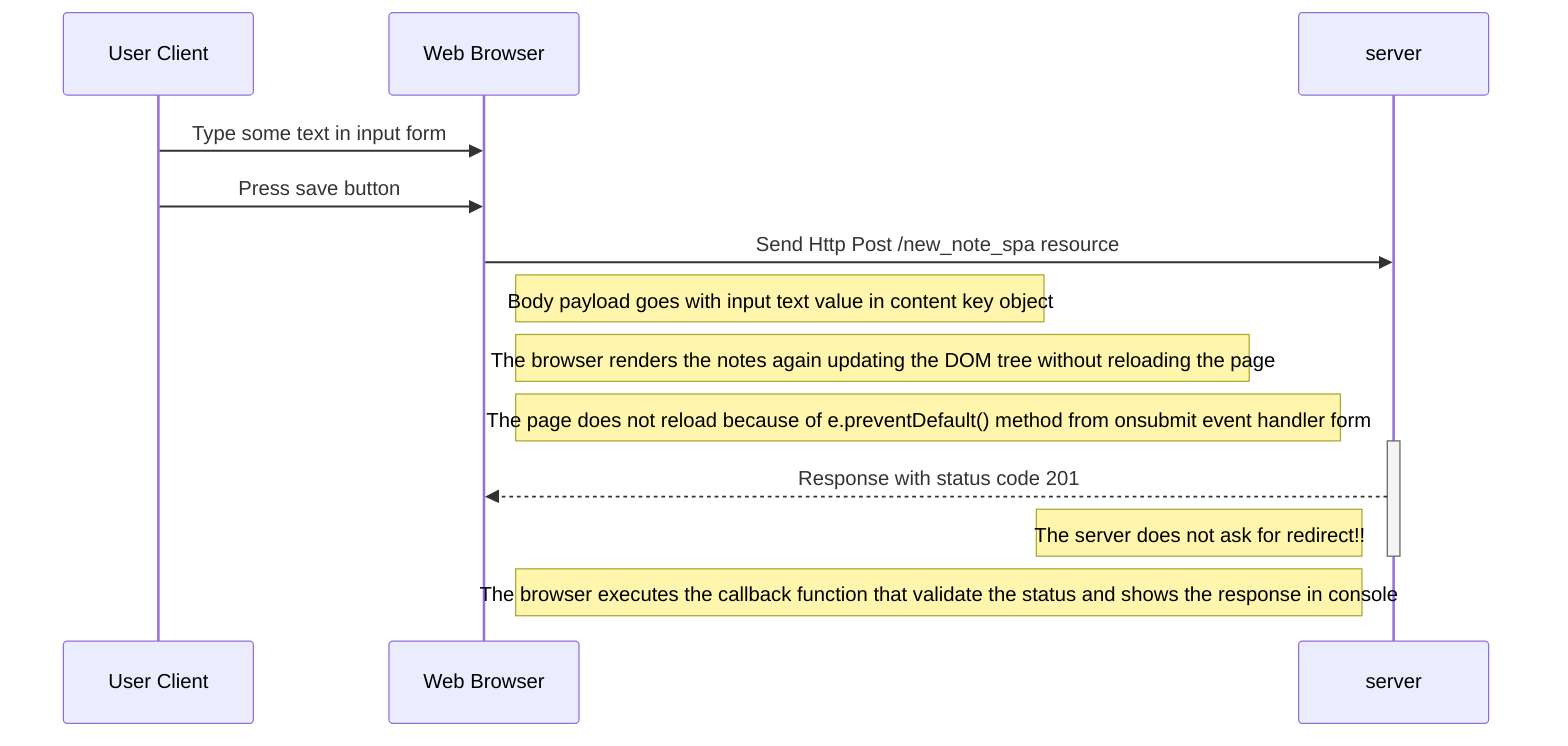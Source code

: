 sequenceDiagram
    participant client as User Client
    participant browser as Web Browser
    participant server

    client->>browser: Type some text in input form
    client->>browser: Press save button 
    browser->>server: Send Http Post /new_note_spa resource
    Note right of browser: Body payload goes with input text value in content key object

    Note right of browser: The browser renders the notes again updating the DOM tree without reloading the page
    Note right of browser: The page does not reload because of e.preventDefault() method from onsubmit event handler form


    activate server
    server-->>browser: Response with status code 201
    Note left of server: The server does not ask for redirect!!
    deactivate server

    Note right of browser: The browser executes the callback function that validate the status and shows the response in console